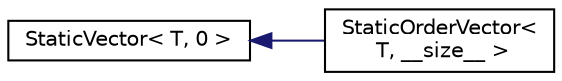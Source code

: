 digraph "Graphical Class Hierarchy"
{
 // LATEX_PDF_SIZE
  edge [fontname="Helvetica",fontsize="10",labelfontname="Helvetica",labelfontsize="10"];
  node [fontname="Helvetica",fontsize="10",shape=record];
  rankdir="LR";
  Node0 [label="StaticVector\< T, 0 \>",height=0.2,width=0.4,color="black", fillcolor="white", style="filled",URL="$class_static_vector.html",tooltip=" "];
  Node0 -> Node1 [dir="back",color="midnightblue",fontsize="10",style="solid",fontname="Helvetica"];
  Node1 [label="StaticOrderVector\<\l T, __size__ \>",height=0.2,width=0.4,color="black", fillcolor="white", style="filled",URL="$class_static_order_vector.html",tooltip="TBD."];
}
